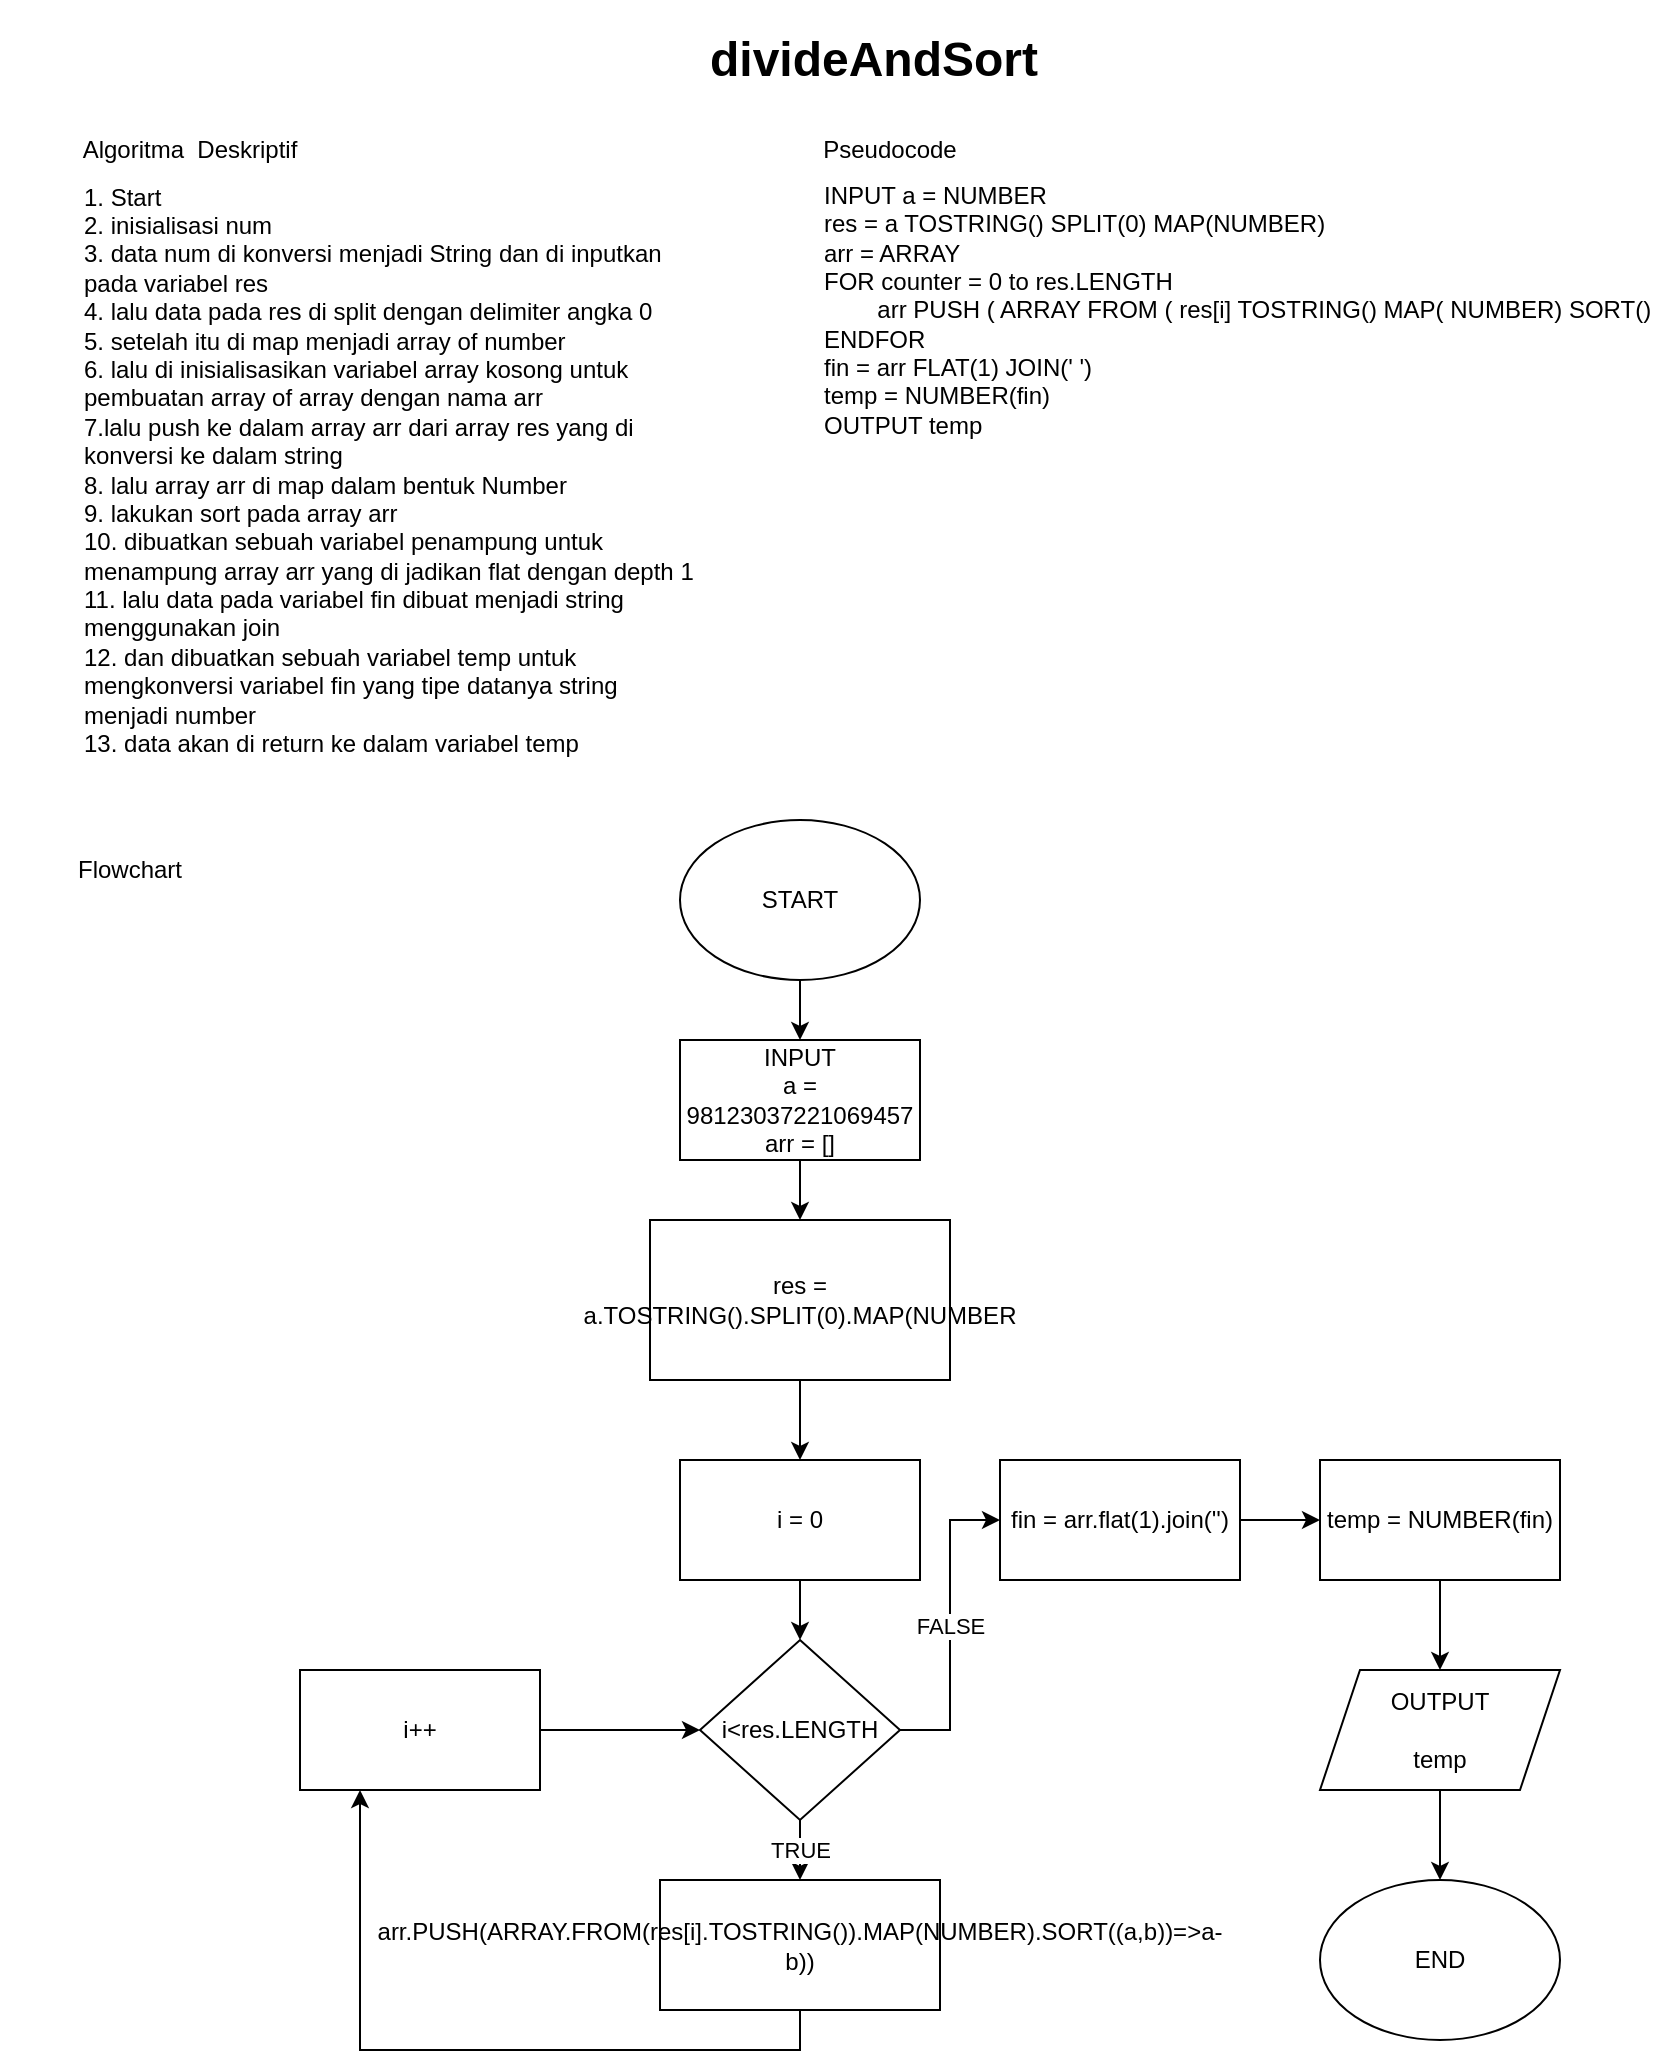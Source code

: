 <mxfile version="16.4.5" type="device"><diagram id="rMueYd2gKJ32_Epy6yJh" name="Page-1"><mxGraphModel dx="1718" dy="488" grid="1" gridSize="10" guides="1" tooltips="1" connect="1" arrows="1" fold="1" page="1" pageScale="1" pageWidth="850" pageHeight="1100" math="0" shadow="0"><root><mxCell id="0"/><mxCell id="1" parent="0"/><mxCell id="tAvRf_0TOPvfvMfGNTBc-2" value="&lt;h1&gt;divideAndSort&lt;/h1&gt;" style="text;html=1;strokeColor=none;fillColor=none;spacing=5;spacingTop=-20;whiteSpace=wrap;overflow=hidden;rounded=0;" parent="1" vertex="1"><mxGeometry x="330" y="40" width="190" height="40" as="geometry"/></mxCell><mxCell id="tAvRf_0TOPvfvMfGNTBc-3" value="Algoritma&amp;nbsp; Deskriptif" style="text;html=1;strokeColor=none;fillColor=none;align=center;verticalAlign=middle;whiteSpace=wrap;rounded=0;" parent="1" vertex="1"><mxGeometry x="10" y="90" width="130" height="30" as="geometry"/></mxCell><mxCell id="tAvRf_0TOPvfvMfGNTBc-4" value="1. Start&lt;br&gt;2. inisialisasi num&lt;br&gt;3. data num di konversi menjadi String dan di inputkan pada variabel res&lt;br&gt;4. lalu data pada res di split dengan delimiter angka 0&lt;br&gt;5. setelah itu di map menjadi array of number&lt;br&gt;6. lalu di inisialisasikan variabel array kosong untuk pembuatan array of array dengan nama arr&lt;br&gt;7.lalu push ke dalam array arr dari array res yang di konversi ke dalam string&lt;br&gt;8. lalu array arr di map dalam bentuk Number&lt;br&gt;9. lakukan sort pada array arr&lt;br&gt;10. dibuatkan sebuah variabel penampung untuk menampung array arr yang di jadikan flat dengan depth 1&lt;br&gt;11. lalu data pada variabel fin dibuat menjadi string menggunakan join&lt;br&gt;12. dan dibuatkan sebuah variabel temp untuk mengkonversi variabel fin yang tipe datanya string menjadi number&lt;br&gt;13. data akan di return ke dalam variabel temp" style="text;html=1;strokeColor=none;fillColor=none;align=left;verticalAlign=middle;whiteSpace=wrap;rounded=0;" parent="1" vertex="1"><mxGeometry x="20" y="250" width="310" height="30" as="geometry"/></mxCell><mxCell id="tAvRf_0TOPvfvMfGNTBc-5" value="Pseudocode" style="text;html=1;strokeColor=none;fillColor=none;align=center;verticalAlign=middle;whiteSpace=wrap;rounded=0;" parent="1" vertex="1"><mxGeometry x="360" y="90" width="130" height="30" as="geometry"/></mxCell><mxCell id="tAvRf_0TOPvfvMfGNTBc-6" value="INPUT a = NUMBER&lt;br&gt;res = a TOSTRING() SPLIT(0) MAP(NUMBER)&lt;br&gt;arr = ARRAY&lt;br&gt;FOR counter = 0 to res.LENGTH&lt;br&gt;&lt;span style=&quot;white-space: pre&quot;&gt;&#9;&lt;/span&gt;arr PUSH ( ARRAY FROM ( res[i] TOSTRING() MAP( NUMBER) SORT()&lt;br&gt;ENDFOR&lt;br&gt;fin = arr FLAT(1) JOIN(' ')&lt;br&gt;temp = NUMBER(fin)&lt;br&gt;OUTPUT temp" style="text;html=1;strokeColor=none;fillColor=none;align=left;verticalAlign=middle;whiteSpace=wrap;rounded=0;" parent="1" vertex="1"><mxGeometry x="390" y="170" width="420" height="30" as="geometry"/></mxCell><mxCell id="tAvRf_0TOPvfvMfGNTBc-7" value="Flowchart" style="text;html=1;strokeColor=none;fillColor=none;align=center;verticalAlign=middle;whiteSpace=wrap;rounded=0;" parent="1" vertex="1"><mxGeometry x="-20" y="450" width="130" height="30" as="geometry"/></mxCell><mxCell id="tAvRf_0TOPvfvMfGNTBc-22" style="edgeStyle=orthogonalEdgeStyle;rounded=0;orthogonalLoop=1;jettySize=auto;html=1;exitX=0.5;exitY=1;exitDx=0;exitDy=0;entryX=0.5;entryY=0;entryDx=0;entryDy=0;" parent="1" source="tAvRf_0TOPvfvMfGNTBc-8" target="tAvRf_0TOPvfvMfGNTBc-9" edge="1"><mxGeometry relative="1" as="geometry"/></mxCell><mxCell id="tAvRf_0TOPvfvMfGNTBc-8" value="START" style="ellipse;whiteSpace=wrap;html=1;" parent="1" vertex="1"><mxGeometry x="320" y="440" width="120" height="80" as="geometry"/></mxCell><mxCell id="tAvRf_0TOPvfvMfGNTBc-24" style="edgeStyle=orthogonalEdgeStyle;rounded=0;orthogonalLoop=1;jettySize=auto;html=1;exitX=0.5;exitY=1;exitDx=0;exitDy=0;entryX=0.5;entryY=0;entryDx=0;entryDy=0;" parent="1" source="tAvRf_0TOPvfvMfGNTBc-9" target="tAvRf_0TOPvfvMfGNTBc-11" edge="1"><mxGeometry relative="1" as="geometry"/></mxCell><mxCell id="tAvRf_0TOPvfvMfGNTBc-9" value="INPUT&lt;br&gt;a = 98123037221069457&lt;br&gt;arr = []" style="rounded=0;whiteSpace=wrap;html=1;" parent="1" vertex="1"><mxGeometry x="320" y="550" width="120" height="60" as="geometry"/></mxCell><mxCell id="tAvRf_0TOPvfvMfGNTBc-25" style="edgeStyle=orthogonalEdgeStyle;rounded=0;orthogonalLoop=1;jettySize=auto;html=1;exitX=0.5;exitY=1;exitDx=0;exitDy=0;entryX=0.5;entryY=0;entryDx=0;entryDy=0;" parent="1" source="tAvRf_0TOPvfvMfGNTBc-11" target="tAvRf_0TOPvfvMfGNTBc-14" edge="1"><mxGeometry relative="1" as="geometry"/></mxCell><mxCell id="tAvRf_0TOPvfvMfGNTBc-11" value="res = a.TOSTRING().SPLIT(0).MAP(NUMBER" style="rounded=0;whiteSpace=wrap;html=1;" parent="1" vertex="1"><mxGeometry x="305" y="640" width="150" height="80" as="geometry"/></mxCell><mxCell id="tAvRf_0TOPvfvMfGNTBc-20" value="TRUE" style="edgeStyle=orthogonalEdgeStyle;rounded=0;orthogonalLoop=1;jettySize=auto;html=1;exitX=0.5;exitY=1;exitDx=0;exitDy=0;entryX=0.5;entryY=0;entryDx=0;entryDy=0;" parent="1" source="tAvRf_0TOPvfvMfGNTBc-12" target="tAvRf_0TOPvfvMfGNTBc-13" edge="1"><mxGeometry relative="1" as="geometry"/></mxCell><mxCell id="tAvRf_0TOPvfvMfGNTBc-28" value="FALSE" style="edgeStyle=orthogonalEdgeStyle;rounded=0;orthogonalLoop=1;jettySize=auto;html=1;exitX=1;exitY=0.5;exitDx=0;exitDy=0;entryX=0;entryY=0.5;entryDx=0;entryDy=0;" parent="1" source="tAvRf_0TOPvfvMfGNTBc-12" target="tAvRf_0TOPvfvMfGNTBc-27" edge="1"><mxGeometry relative="1" as="geometry"/></mxCell><mxCell id="tAvRf_0TOPvfvMfGNTBc-12" value="i&amp;lt;res.LENGTH" style="rhombus;whiteSpace=wrap;html=1;" parent="1" vertex="1"><mxGeometry x="330" y="850" width="100" height="90" as="geometry"/></mxCell><mxCell id="tAvRf_0TOPvfvMfGNTBc-17" style="edgeStyle=orthogonalEdgeStyle;rounded=0;orthogonalLoop=1;jettySize=auto;html=1;exitX=0.5;exitY=1;exitDx=0;exitDy=0;entryX=0.25;entryY=1;entryDx=0;entryDy=0;" parent="1" source="tAvRf_0TOPvfvMfGNTBc-13" target="tAvRf_0TOPvfvMfGNTBc-16" edge="1"><mxGeometry relative="1" as="geometry"/></mxCell><mxCell id="tAvRf_0TOPvfvMfGNTBc-13" value="arr.PUSH(ARRAY.FROM(res[i].TOSTRING()).MAP(NUMBER).SORT((a,b))=&amp;gt;a-b))" style="rounded=0;whiteSpace=wrap;html=1;" parent="1" vertex="1"><mxGeometry x="310" y="970" width="140" height="65" as="geometry"/></mxCell><mxCell id="tAvRf_0TOPvfvMfGNTBc-26" style="edgeStyle=orthogonalEdgeStyle;rounded=0;orthogonalLoop=1;jettySize=auto;html=1;exitX=0.5;exitY=1;exitDx=0;exitDy=0;entryX=0.5;entryY=0;entryDx=0;entryDy=0;" parent="1" source="tAvRf_0TOPvfvMfGNTBc-14" target="tAvRf_0TOPvfvMfGNTBc-12" edge="1"><mxGeometry relative="1" as="geometry"/></mxCell><mxCell id="tAvRf_0TOPvfvMfGNTBc-14" value="i = 0" style="rounded=0;whiteSpace=wrap;html=1;" parent="1" vertex="1"><mxGeometry x="320" y="760" width="120" height="60" as="geometry"/></mxCell><mxCell id="tAvRf_0TOPvfvMfGNTBc-18" style="edgeStyle=orthogonalEdgeStyle;rounded=0;orthogonalLoop=1;jettySize=auto;html=1;exitX=1;exitY=0.5;exitDx=0;exitDy=0;entryX=0;entryY=0.5;entryDx=0;entryDy=0;" parent="1" source="tAvRf_0TOPvfvMfGNTBc-16" target="tAvRf_0TOPvfvMfGNTBc-12" edge="1"><mxGeometry relative="1" as="geometry"/></mxCell><mxCell id="tAvRf_0TOPvfvMfGNTBc-16" value="i++" style="rounded=0;whiteSpace=wrap;html=1;" parent="1" vertex="1"><mxGeometry x="130" y="865" width="120" height="60" as="geometry"/></mxCell><mxCell id="tAvRf_0TOPvfvMfGNTBc-32" style="edgeStyle=orthogonalEdgeStyle;rounded=0;orthogonalLoop=1;jettySize=auto;html=1;exitX=1;exitY=0.5;exitDx=0;exitDy=0;entryX=0;entryY=0.5;entryDx=0;entryDy=0;" parent="1" source="tAvRf_0TOPvfvMfGNTBc-27" target="tAvRf_0TOPvfvMfGNTBc-29" edge="1"><mxGeometry relative="1" as="geometry"/></mxCell><mxCell id="tAvRf_0TOPvfvMfGNTBc-27" value="fin = arr.flat(1).join('')" style="rounded=0;whiteSpace=wrap;html=1;" parent="1" vertex="1"><mxGeometry x="480" y="760" width="120" height="60" as="geometry"/></mxCell><mxCell id="tAvRf_0TOPvfvMfGNTBc-33" style="edgeStyle=orthogonalEdgeStyle;rounded=0;orthogonalLoop=1;jettySize=auto;html=1;exitX=0.5;exitY=1;exitDx=0;exitDy=0;entryX=0.5;entryY=0;entryDx=0;entryDy=0;" parent="1" source="tAvRf_0TOPvfvMfGNTBc-29" target="tAvRf_0TOPvfvMfGNTBc-31" edge="1"><mxGeometry relative="1" as="geometry"/></mxCell><mxCell id="tAvRf_0TOPvfvMfGNTBc-29" value="temp = NUMBER(fin)" style="rounded=0;whiteSpace=wrap;html=1;" parent="1" vertex="1"><mxGeometry x="640" y="760" width="120" height="60" as="geometry"/></mxCell><mxCell id="tAvRf_0TOPvfvMfGNTBc-35" style="edgeStyle=orthogonalEdgeStyle;rounded=0;orthogonalLoop=1;jettySize=auto;html=1;exitX=0.5;exitY=1;exitDx=0;exitDy=0;entryX=0.5;entryY=0;entryDx=0;entryDy=0;" parent="1" source="tAvRf_0TOPvfvMfGNTBc-31" target="tAvRf_0TOPvfvMfGNTBc-34" edge="1"><mxGeometry relative="1" as="geometry"/></mxCell><mxCell id="tAvRf_0TOPvfvMfGNTBc-31" value="OUTPUT&lt;br&gt;&lt;br&gt;temp" style="shape=parallelogram;perimeter=parallelogramPerimeter;whiteSpace=wrap;html=1;fixedSize=1;" parent="1" vertex="1"><mxGeometry x="640" y="865" width="120" height="60" as="geometry"/></mxCell><mxCell id="tAvRf_0TOPvfvMfGNTBc-34" value="END" style="ellipse;whiteSpace=wrap;html=1;" parent="1" vertex="1"><mxGeometry x="640" y="970" width="120" height="80" as="geometry"/></mxCell></root></mxGraphModel></diagram></mxfile>